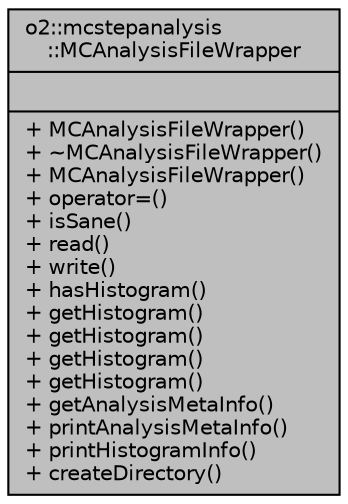 digraph "o2::mcstepanalysis::MCAnalysisFileWrapper"
{
 // INTERACTIVE_SVG=YES
  bgcolor="transparent";
  edge [fontname="Helvetica",fontsize="10",labelfontname="Helvetica",labelfontsize="10"];
  node [fontname="Helvetica",fontsize="10",shape=record];
  Node1 [label="{o2::mcstepanalysis\l::MCAnalysisFileWrapper\n||+ MCAnalysisFileWrapper()\l+ ~MCAnalysisFileWrapper()\l+ MCAnalysisFileWrapper()\l+ operator=()\l+ isSane()\l+ read()\l+ write()\l+ hasHistogram()\l+ getHistogram()\l+ getHistogram()\l+ getHistogram()\l+ getHistogram()\l+ getAnalysisMetaInfo()\l+ printAnalysisMetaInfo()\l+ printHistogramInfo()\l+ createDirectory()\l}",height=0.2,width=0.4,color="black", fillcolor="grey75", style="filled" fontcolor="black"];
}
